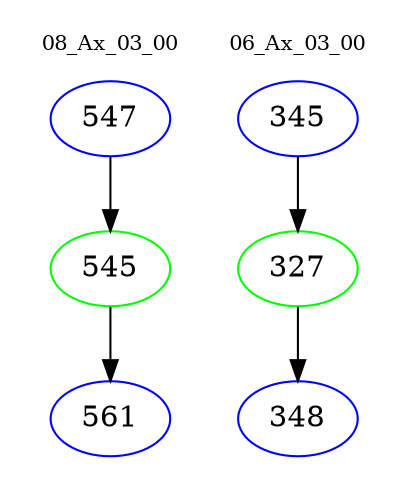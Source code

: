 digraph{
subgraph cluster_0 {
color = white
label = "08_Ax_03_00";
fontsize=10;
T0_547 [label="547", color="blue"]
T0_547 -> T0_545 [color="black"]
T0_545 [label="545", color="green"]
T0_545 -> T0_561 [color="black"]
T0_561 [label="561", color="blue"]
}
subgraph cluster_1 {
color = white
label = "06_Ax_03_00";
fontsize=10;
T1_345 [label="345", color="blue"]
T1_345 -> T1_327 [color="black"]
T1_327 [label="327", color="green"]
T1_327 -> T1_348 [color="black"]
T1_348 [label="348", color="blue"]
}
}
